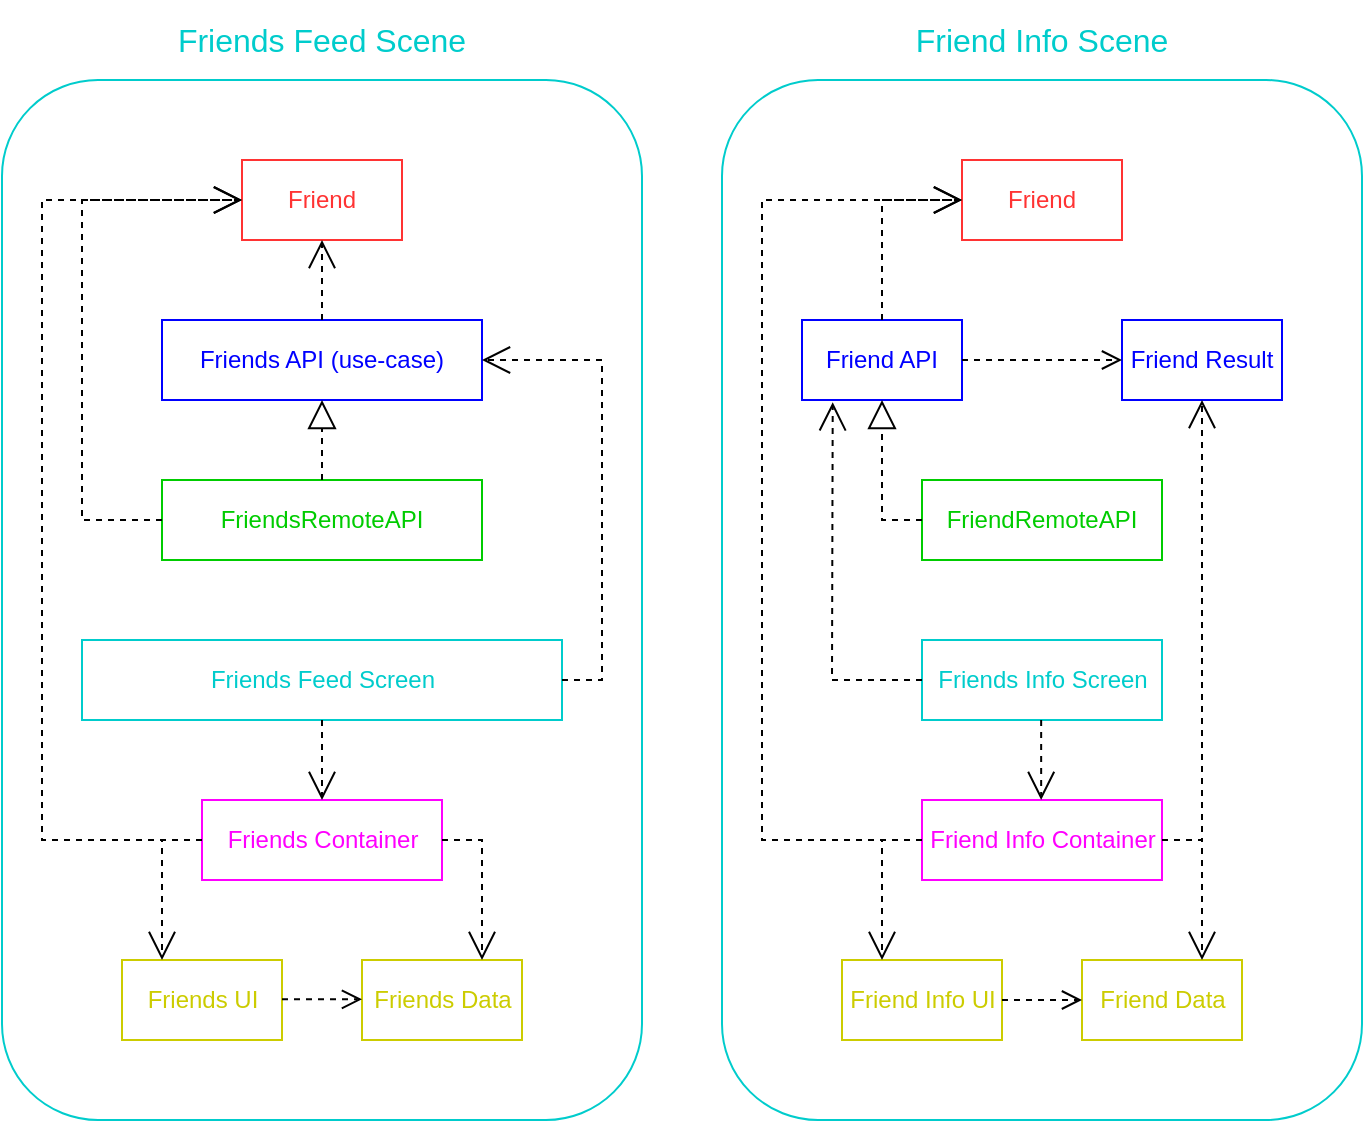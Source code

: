 <mxfile version="15.8.0" type="github">
  <diagram id="FGXTsAvwAVlnQU3tgq2P" name="Page-1">
    <mxGraphModel dx="803" dy="653" grid="1" gridSize="10" guides="1" tooltips="1" connect="1" arrows="1" fold="1" page="1" pageScale="1" pageWidth="827" pageHeight="1169" math="0" shadow="0">
      <root>
        <mxCell id="0" />
        <mxCell id="1" parent="0" />
        <mxCell id="SwxYIhNJZ-aDe0_ViYjp-31" value="" style="rounded=1;whiteSpace=wrap;html=1;fontColor=#00CCCC;strokeColor=#00CCCC;" parent="1" vertex="1">
          <mxGeometry x="80" y="120" width="320" height="520" as="geometry" />
        </mxCell>
        <mxCell id="SwxYIhNJZ-aDe0_ViYjp-1" value="&lt;font color=&quot;#ff3333&quot;&gt;Friend&lt;/font&gt;" style="rounded=0;whiteSpace=wrap;html=1;strokeColor=#FF3333;" parent="1" vertex="1">
          <mxGeometry x="200" y="160" width="80" height="40" as="geometry" />
        </mxCell>
        <mxCell id="SwxYIhNJZ-aDe0_ViYjp-2" value="&lt;font color=&quot;#0000ff&quot;&gt;Friends API (use-case)&lt;/font&gt;" style="rounded=0;whiteSpace=wrap;html=1;fontColor=#FF3333;strokeColor=#0000FF;" parent="1" vertex="1">
          <mxGeometry x="160" y="240" width="160" height="40" as="geometry" />
        </mxCell>
        <mxCell id="SwxYIhNJZ-aDe0_ViYjp-4" value="&lt;font color=&quot;#00cc00&quot;&gt;FriendsRemoteAPI&lt;/font&gt;" style="rounded=0;whiteSpace=wrap;html=1;fontColor=#0000FF;strokeColor=#00CC00;" parent="1" vertex="1">
          <mxGeometry x="160" y="320" width="160" height="40" as="geometry" />
        </mxCell>
        <mxCell id="SwxYIhNJZ-aDe0_ViYjp-7" value="" style="endArrow=block;dashed=1;endFill=0;endSize=12;html=1;rounded=0;fontColor=#00FF00;strokeWidth=1;exitX=0.5;exitY=0;exitDx=0;exitDy=0;entryX=0.5;entryY=1;entryDx=0;entryDy=0;" parent="1" source="SwxYIhNJZ-aDe0_ViYjp-4" target="SwxYIhNJZ-aDe0_ViYjp-2" edge="1">
          <mxGeometry width="160" relative="1" as="geometry">
            <mxPoint x="310" y="400" as="sourcePoint" />
            <mxPoint x="470" y="400" as="targetPoint" />
          </mxGeometry>
        </mxCell>
        <mxCell id="SwxYIhNJZ-aDe0_ViYjp-8" value="" style="endArrow=open;endSize=12;dashed=1;html=1;rounded=0;fontColor=#00FF00;strokeWidth=1;exitX=0.5;exitY=0;exitDx=0;exitDy=0;entryX=0.5;entryY=1;entryDx=0;entryDy=0;" parent="1" source="SwxYIhNJZ-aDe0_ViYjp-2" target="SwxYIhNJZ-aDe0_ViYjp-1" edge="1">
          <mxGeometry width="160" relative="1" as="geometry">
            <mxPoint x="310" y="320" as="sourcePoint" />
            <mxPoint x="470" y="320" as="targetPoint" />
          </mxGeometry>
        </mxCell>
        <mxCell id="SwxYIhNJZ-aDe0_ViYjp-9" value="" style="endArrow=open;endSize=12;dashed=1;html=1;rounded=0;fontColor=#00FF00;strokeWidth=1;entryX=0;entryY=0.5;entryDx=0;entryDy=0;exitX=0;exitY=0.5;exitDx=0;exitDy=0;" parent="1" source="SwxYIhNJZ-aDe0_ViYjp-4" target="SwxYIhNJZ-aDe0_ViYjp-1" edge="1">
          <mxGeometry width="160" relative="1" as="geometry">
            <mxPoint x="120" y="180" as="sourcePoint" />
            <mxPoint x="90" y="300" as="targetPoint" />
            <Array as="points">
              <mxPoint x="120" y="340" />
              <mxPoint x="120" y="180" />
            </Array>
          </mxGeometry>
        </mxCell>
        <mxCell id="SwxYIhNJZ-aDe0_ViYjp-15" value="&lt;font color=&quot;#cccc00&quot;&gt;Friends UI&lt;/font&gt;" style="html=1;fontColor=#00FF00;strokeColor=#CCCC00;" parent="1" vertex="1">
          <mxGeometry x="140" y="560" width="80" height="40" as="geometry" />
        </mxCell>
        <mxCell id="SwxYIhNJZ-aDe0_ViYjp-16" value="&lt;font color=&quot;#cccc00&quot;&gt;Friends Data&lt;/font&gt;" style="html=1;fontColor=#00FF00;strokeColor=#CCCC00;" parent="1" vertex="1">
          <mxGeometry x="260" y="560" width="80" height="40" as="geometry" />
        </mxCell>
        <mxCell id="SwxYIhNJZ-aDe0_ViYjp-21" value="&lt;font color=&quot;#ff00ff&quot;&gt;Friends Container&lt;/font&gt;" style="html=1;fontColor=#CCCC00;strokeColor=#FF00FF;" parent="1" vertex="1">
          <mxGeometry x="180" y="480" width="120" height="40" as="geometry" />
        </mxCell>
        <mxCell id="SwxYIhNJZ-aDe0_ViYjp-22" style="edgeStyle=orthogonalEdgeStyle;rounded=0;orthogonalLoop=1;jettySize=auto;html=1;exitX=0.5;exitY=1;exitDx=0;exitDy=0;fontColor=#FF00FF;strokeWidth=1;" parent="1" source="SwxYIhNJZ-aDe0_ViYjp-21" target="SwxYIhNJZ-aDe0_ViYjp-21" edge="1">
          <mxGeometry relative="1" as="geometry" />
        </mxCell>
        <mxCell id="SwxYIhNJZ-aDe0_ViYjp-25" value="" style="endArrow=open;endSize=12;dashed=1;html=1;rounded=0;fontColor=#00FF00;strokeWidth=1;exitX=0;exitY=0.5;exitDx=0;exitDy=0;entryX=0.25;entryY=0;entryDx=0;entryDy=0;" parent="1" source="SwxYIhNJZ-aDe0_ViYjp-21" target="SwxYIhNJZ-aDe0_ViYjp-15" edge="1">
          <mxGeometry width="160" relative="1" as="geometry">
            <mxPoint x="90" y="530" as="sourcePoint" />
            <mxPoint x="130" y="530" as="targetPoint" />
            <Array as="points">
              <mxPoint x="160" y="500" />
            </Array>
          </mxGeometry>
        </mxCell>
        <mxCell id="SwxYIhNJZ-aDe0_ViYjp-26" value="" style="endArrow=open;endSize=12;dashed=1;html=1;rounded=0;fontColor=#00FF00;strokeWidth=1;exitX=1;exitY=0.5;exitDx=0;exitDy=0;entryX=0.25;entryY=0;entryDx=0;entryDy=0;" parent="1" source="SwxYIhNJZ-aDe0_ViYjp-21" edge="1">
          <mxGeometry width="160" relative="1" as="geometry">
            <mxPoint x="340" y="500" as="sourcePoint" />
            <mxPoint x="320" y="560" as="targetPoint" />
            <Array as="points">
              <mxPoint x="320" y="500" />
            </Array>
          </mxGeometry>
        </mxCell>
        <mxCell id="SwxYIhNJZ-aDe0_ViYjp-27" value="&lt;font color=&quot;#00cccc&quot;&gt;Friends Feed Screen&lt;/font&gt;" style="html=1;fontColor=#FF00FF;strokeColor=#00CCCC;" parent="1" vertex="1">
          <mxGeometry x="120" y="400" width="240" height="40" as="geometry" />
        </mxCell>
        <mxCell id="SwxYIhNJZ-aDe0_ViYjp-29" value="" style="endArrow=open;endSize=12;dashed=1;html=1;rounded=0;fontColor=#00FF00;strokeWidth=1;exitX=0.5;exitY=1;exitDx=0;exitDy=0;entryX=0.5;entryY=0;entryDx=0;entryDy=0;" parent="1" source="SwxYIhNJZ-aDe0_ViYjp-27" target="SwxYIhNJZ-aDe0_ViYjp-21" edge="1">
          <mxGeometry width="160" relative="1" as="geometry">
            <mxPoint x="400" y="490" as="sourcePoint" />
            <mxPoint x="400" y="450" as="targetPoint" />
          </mxGeometry>
        </mxCell>
        <mxCell id="SwxYIhNJZ-aDe0_ViYjp-30" value="" style="endArrow=open;endSize=12;dashed=1;html=1;rounded=0;fontColor=#00FF00;strokeWidth=1;exitX=1;exitY=0.5;exitDx=0;exitDy=0;entryX=1;entryY=0.5;entryDx=0;entryDy=0;" parent="1" source="SwxYIhNJZ-aDe0_ViYjp-27" target="SwxYIhNJZ-aDe0_ViYjp-2" edge="1">
          <mxGeometry width="160" relative="1" as="geometry">
            <mxPoint x="400" y="380" as="sourcePoint" />
            <mxPoint x="400" y="340" as="targetPoint" />
            <Array as="points">
              <mxPoint x="380" y="420" />
              <mxPoint x="380" y="260" />
            </Array>
          </mxGeometry>
        </mxCell>
        <mxCell id="SwxYIhNJZ-aDe0_ViYjp-32" value="&lt;font style=&quot;font-size: 16px&quot;&gt;Friends Feed Scene&lt;/font&gt;" style="text;html=1;strokeColor=none;fillColor=none;align=center;verticalAlign=middle;whiteSpace=wrap;rounded=0;fontColor=#00CCCC;" parent="1" vertex="1">
          <mxGeometry x="160" y="80" width="160" height="40" as="geometry" />
        </mxCell>
        <mxCell id="NMhqv9w3vJZBCxcQdrqS-1" value="" style="rounded=1;whiteSpace=wrap;html=1;fontColor=#00CCCC;strokeColor=#00CCCC;" vertex="1" parent="1">
          <mxGeometry x="440" y="120" width="320" height="520" as="geometry" />
        </mxCell>
        <mxCell id="NMhqv9w3vJZBCxcQdrqS-2" value="&lt;font style=&quot;font-size: 16px&quot;&gt;Friend Info Scene&lt;/font&gt;" style="text;html=1;strokeColor=none;fillColor=none;align=center;verticalAlign=middle;whiteSpace=wrap;rounded=0;fontColor=#00CCCC;" vertex="1" parent="1">
          <mxGeometry x="520" y="80" width="160" height="40" as="geometry" />
        </mxCell>
        <mxCell id="NMhqv9w3vJZBCxcQdrqS-3" value="&lt;font color=&quot;#ff3333&quot;&gt;Friend&lt;/font&gt;" style="rounded=0;whiteSpace=wrap;html=1;strokeColor=#FF3333;" vertex="1" parent="1">
          <mxGeometry x="560" y="160" width="80" height="40" as="geometry" />
        </mxCell>
        <mxCell id="NMhqv9w3vJZBCxcQdrqS-4" value="&lt;font color=&quot;#0000ff&quot;&gt;Friend API&lt;/font&gt;" style="rounded=0;whiteSpace=wrap;html=1;fontColor=#FF3333;strokeColor=#0000FF;" vertex="1" parent="1">
          <mxGeometry x="480" y="240" width="80" height="40" as="geometry" />
        </mxCell>
        <mxCell id="NMhqv9w3vJZBCxcQdrqS-5" value="&lt;font color=&quot;#0000ff&quot;&gt;Friend Result&lt;/font&gt;" style="rounded=0;whiteSpace=wrap;html=1;fontColor=#FF3333;strokeColor=#0000FF;" vertex="1" parent="1">
          <mxGeometry x="640" y="240" width="80" height="40" as="geometry" />
        </mxCell>
        <mxCell id="NMhqv9w3vJZBCxcQdrqS-6" value="" style="endArrow=open;endSize=12;dashed=1;html=1;rounded=0;fontColor=#00FF00;strokeWidth=1;exitX=0.5;exitY=0;exitDx=0;exitDy=0;entryX=0;entryY=0.5;entryDx=0;entryDy=0;" edge="1" parent="1" target="NMhqv9w3vJZBCxcQdrqS-3">
          <mxGeometry width="160" relative="1" as="geometry">
            <mxPoint x="520" y="240" as="sourcePoint" />
            <mxPoint x="520" y="200" as="targetPoint" />
            <Array as="points">
              <mxPoint x="520" y="180" />
            </Array>
          </mxGeometry>
        </mxCell>
        <mxCell id="NMhqv9w3vJZBCxcQdrqS-8" value="" style="html=1;verticalAlign=bottom;endArrow=open;dashed=1;endSize=8;rounded=0;exitX=1;exitY=0.5;exitDx=0;exitDy=0;entryX=0;entryY=0.5;entryDx=0;entryDy=0;" edge="1" parent="1" source="NMhqv9w3vJZBCxcQdrqS-4" target="NMhqv9w3vJZBCxcQdrqS-5">
          <mxGeometry relative="1" as="geometry">
            <mxPoint x="670" y="310" as="sourcePoint" />
            <mxPoint x="590" y="310" as="targetPoint" />
          </mxGeometry>
        </mxCell>
        <mxCell id="NMhqv9w3vJZBCxcQdrqS-9" value="&lt;font color=&quot;#00cc00&quot;&gt;FriendRemoteAPI&lt;/font&gt;" style="rounded=0;whiteSpace=wrap;html=1;fontColor=#0000FF;strokeColor=#00CC00;" vertex="1" parent="1">
          <mxGeometry x="540" y="320" width="120" height="40" as="geometry" />
        </mxCell>
        <mxCell id="NMhqv9w3vJZBCxcQdrqS-10" value="" style="endArrow=block;dashed=1;endFill=0;endSize=12;html=1;rounded=0;fontColor=#00FF00;strokeWidth=1;exitX=0;exitY=0.5;exitDx=0;exitDy=0;entryX=0.5;entryY=1;entryDx=0;entryDy=0;" edge="1" parent="1" source="NMhqv9w3vJZBCxcQdrqS-9" target="NMhqv9w3vJZBCxcQdrqS-4">
          <mxGeometry width="160" relative="1" as="geometry">
            <mxPoint x="490" y="340" as="sourcePoint" />
            <mxPoint x="490" y="300" as="targetPoint" />
            <Array as="points">
              <mxPoint x="520" y="340" />
            </Array>
          </mxGeometry>
        </mxCell>
        <mxCell id="NMhqv9w3vJZBCxcQdrqS-11" value="&lt;font color=&quot;#cccc00&quot;&gt;Friend Info UI&lt;/font&gt;" style="html=1;fontColor=#00FF00;strokeColor=#CCCC00;" vertex="1" parent="1">
          <mxGeometry x="500" y="560" width="80" height="40" as="geometry" />
        </mxCell>
        <mxCell id="NMhqv9w3vJZBCxcQdrqS-12" value="&lt;font color=&quot;#cccc00&quot;&gt;Friend Data&lt;/font&gt;" style="html=1;fontColor=#00FF00;strokeColor=#CCCC00;" vertex="1" parent="1">
          <mxGeometry x="620" y="560" width="80" height="40" as="geometry" />
        </mxCell>
        <mxCell id="NMhqv9w3vJZBCxcQdrqS-14" value="" style="html=1;verticalAlign=bottom;endArrow=open;dashed=1;endSize=8;rounded=0;exitX=1;exitY=0.5;exitDx=0;exitDy=0;entryX=0;entryY=0.5;entryDx=0;entryDy=0;" edge="1" parent="1" source="NMhqv9w3vJZBCxcQdrqS-11" target="NMhqv9w3vJZBCxcQdrqS-12">
          <mxGeometry relative="1" as="geometry">
            <mxPoint x="550" y="470" as="sourcePoint" />
            <mxPoint x="630" y="470" as="targetPoint" />
          </mxGeometry>
        </mxCell>
        <mxCell id="NMhqv9w3vJZBCxcQdrqS-15" value="" style="html=1;verticalAlign=bottom;endArrow=open;dashed=1;endSize=8;rounded=0;exitX=1;exitY=0.5;exitDx=0;exitDy=0;entryX=0;entryY=0.5;entryDx=0;entryDy=0;" edge="1" parent="1">
          <mxGeometry relative="1" as="geometry">
            <mxPoint x="220" y="579.66" as="sourcePoint" />
            <mxPoint x="260" y="579.66" as="targetPoint" />
          </mxGeometry>
        </mxCell>
        <mxCell id="NMhqv9w3vJZBCxcQdrqS-17" value="&lt;font color=&quot;#ff00ff&quot;&gt;Friend Info Container&lt;/font&gt;" style="html=1;fontColor=#CCCC00;strokeColor=#FF00FF;" vertex="1" parent="1">
          <mxGeometry x="540" y="480" width="120" height="40" as="geometry" />
        </mxCell>
        <mxCell id="NMhqv9w3vJZBCxcQdrqS-18" value="" style="endArrow=open;endSize=12;dashed=1;html=1;rounded=0;fontColor=#00FF00;strokeWidth=1;exitX=0;exitY=0.5;exitDx=0;exitDy=0;entryX=0.25;entryY=0;entryDx=0;entryDy=0;" edge="1" parent="1">
          <mxGeometry width="160" relative="1" as="geometry">
            <mxPoint x="540" y="500" as="sourcePoint" />
            <mxPoint x="520" y="560" as="targetPoint" />
            <Array as="points">
              <mxPoint x="520" y="500" />
            </Array>
          </mxGeometry>
        </mxCell>
        <mxCell id="NMhqv9w3vJZBCxcQdrqS-19" value="" style="endArrow=open;endSize=12;dashed=1;html=1;rounded=0;fontColor=#00FF00;strokeWidth=1;exitX=1;exitY=0.5;exitDx=0;exitDy=0;entryX=0.25;entryY=0;entryDx=0;entryDy=0;" edge="1" parent="1">
          <mxGeometry width="160" relative="1" as="geometry">
            <mxPoint x="660" y="500" as="sourcePoint" />
            <mxPoint x="680" y="560" as="targetPoint" />
            <Array as="points">
              <mxPoint x="680" y="500" />
            </Array>
          </mxGeometry>
        </mxCell>
        <mxCell id="NMhqv9w3vJZBCxcQdrqS-21" value="" style="endArrow=open;endSize=12;dashed=1;html=1;rounded=0;fontColor=#00FF00;strokeWidth=1;entryX=0.5;entryY=1;entryDx=0;entryDy=0;" edge="1" parent="1" target="NMhqv9w3vJZBCxcQdrqS-5">
          <mxGeometry width="160" relative="1" as="geometry">
            <mxPoint x="660" y="500" as="sourcePoint" />
            <mxPoint x="740" y="360" as="targetPoint" />
            <Array as="points">
              <mxPoint x="680" y="500" />
            </Array>
          </mxGeometry>
        </mxCell>
        <mxCell id="NMhqv9w3vJZBCxcQdrqS-22" value="" style="endArrow=open;endSize=12;dashed=1;html=1;rounded=0;fontColor=#00FF00;strokeWidth=1;" edge="1" parent="1">
          <mxGeometry width="160" relative="1" as="geometry">
            <mxPoint x="180" y="500" as="sourcePoint" />
            <mxPoint x="200" y="180" as="targetPoint" />
            <Array as="points">
              <mxPoint x="100" y="500" />
              <mxPoint x="100" y="180" />
            </Array>
          </mxGeometry>
        </mxCell>
        <mxCell id="NMhqv9w3vJZBCxcQdrqS-23" value="" style="endArrow=open;endSize=12;dashed=1;html=1;rounded=0;fontColor=#00FF00;strokeWidth=1;" edge="1" parent="1">
          <mxGeometry width="160" relative="1" as="geometry">
            <mxPoint x="540" y="500" as="sourcePoint" />
            <mxPoint x="560" y="180" as="targetPoint" />
            <Array as="points">
              <mxPoint x="460" y="500" />
              <mxPoint x="460" y="180" />
            </Array>
          </mxGeometry>
        </mxCell>
        <mxCell id="NMhqv9w3vJZBCxcQdrqS-24" value="&lt;font color=&quot;#00cccc&quot;&gt;Friends Info Screen&lt;/font&gt;" style="html=1;fontColor=#FF00FF;strokeColor=#00CCCC;" vertex="1" parent="1">
          <mxGeometry x="540" y="400" width="120" height="40" as="geometry" />
        </mxCell>
        <mxCell id="NMhqv9w3vJZBCxcQdrqS-26" value="" style="endArrow=open;endSize=12;dashed=1;html=1;rounded=0;fontColor=#00FF00;strokeWidth=1;exitX=0.5;exitY=1;exitDx=0;exitDy=0;entryX=0.5;entryY=0;entryDx=0;entryDy=0;" edge="1" parent="1">
          <mxGeometry width="160" relative="1" as="geometry">
            <mxPoint x="599.58" y="440" as="sourcePoint" />
            <mxPoint x="599.58" y="480" as="targetPoint" />
          </mxGeometry>
        </mxCell>
        <mxCell id="NMhqv9w3vJZBCxcQdrqS-27" value="" style="endArrow=open;endSize=12;dashed=1;html=1;rounded=0;fontColor=#00FF00;strokeWidth=1;exitX=0;exitY=0.5;exitDx=0;exitDy=0;entryX=0.192;entryY=1.029;entryDx=0;entryDy=0;entryPerimeter=0;" edge="1" parent="1" source="NMhqv9w3vJZBCxcQdrqS-24" target="NMhqv9w3vJZBCxcQdrqS-4">
          <mxGeometry width="160" relative="1" as="geometry">
            <mxPoint x="500.0" y="400" as="sourcePoint" />
            <mxPoint x="500.0" y="440" as="targetPoint" />
            <Array as="points">
              <mxPoint x="495" y="420" />
            </Array>
          </mxGeometry>
        </mxCell>
      </root>
    </mxGraphModel>
  </diagram>
</mxfile>
